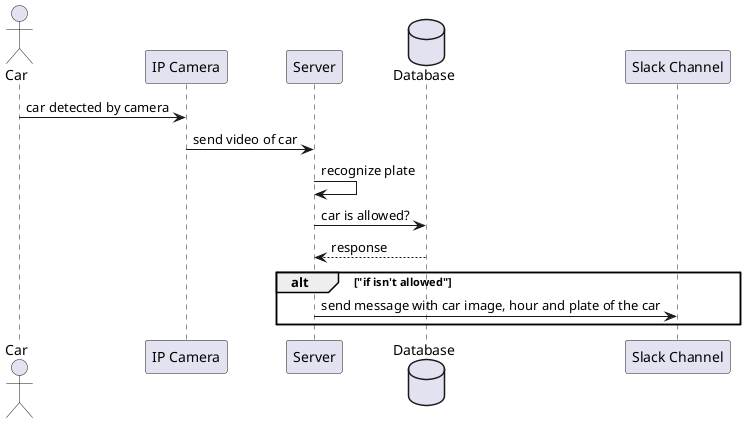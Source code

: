 @startuml
actor       "Car"       as car
participant "IP Camera" as cam
participant "Server" as server
database    Database    as db
participant "Slack Channel" as slack

car -> cam: car detected by camera
cam -> server: send video of car
server -> server: recognize plate
server -> db: car is allowed?
db --> server: response
alt "if isn't allowed"
  server -> slack: send message with car image, hour and plate of the car
end

@enduml